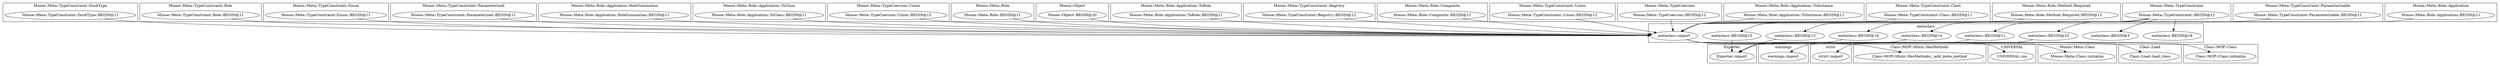 digraph {
graph [overlap=false]
subgraph cluster_Class_MOP_Mixin_HasMethods {
	label="Class::MOP::Mixin::HasMethods";
	"Class::MOP::Mixin::HasMethods::_add_meta_method";
}
subgraph cluster_Moose_Meta_TypeConstraint_DuckType {
	label="Moose::Meta::TypeConstraint::DuckType";
	"Moose::Meta::TypeConstraint::DuckType::BEGIN@11";
}
subgraph cluster_Moose_Meta_TypeConstraint_Role {
	label="Moose::Meta::TypeConstraint::Role";
	"Moose::Meta::TypeConstraint::Role::BEGIN@11";
}
subgraph cluster_Moose_Meta_TypeConstraint_Enum {
	label="Moose::Meta::TypeConstraint::Enum";
	"Moose::Meta::TypeConstraint::Enum::BEGIN@11";
}
subgraph cluster_Moose_Meta_TypeConstraint_Parameterized {
	label="Moose::Meta::TypeConstraint::Parameterized";
	"Moose::Meta::TypeConstraint::Parameterized::BEGIN@11";
}
subgraph cluster_Moose_Meta_Role_Application_RoleSummation {
	label="Moose::Meta::Role::Application::RoleSummation";
	"Moose::Meta::Role::Application::RoleSummation::BEGIN@11";
}
subgraph cluster_Moose_Meta_Role_Application_ToClass {
	label="Moose::Meta::Role::Application::ToClass";
	"Moose::Meta::Role::Application::ToClass::BEGIN@11";
}
subgraph cluster_metaclass {
	label="metaclass";
	"metaclass::BEGIN@14";
	"metaclass::BEGIN@18";
	"metaclass::BEGIN@3";
	"metaclass::BEGIN@15";
	"metaclass::BEGIN@13";
	"metaclass::BEGIN@11";
	"metaclass::BEGIN@10";
	"metaclass::import";
	"metaclass::BEGIN@16";
}
subgraph cluster_UNIVERSAL {
	label="UNIVERSAL";
	"UNIVERSAL::isa";
}
subgraph cluster_Moose_Meta_Class {
	label="Moose::Meta::Class";
	"Moose::Meta::Class::initialize";
}
subgraph cluster_Class_Load {
	label="Class::Load";
	"Class::Load::load_class";
}
subgraph cluster_Moose_Meta_TypeCoercion_Union {
	label="Moose::Meta::TypeCoercion::Union";
	"Moose::Meta::TypeCoercion::Union::BEGIN@12";
}
subgraph cluster_warnings {
	label="warnings";
	"warnings::import";
}
subgraph cluster_Moose_Meta_Role {
	label="Moose::Meta::Role";
	"Moose::Meta::Role::BEGIN@11";
}
subgraph cluster_Class_MOP_Class {
	label="Class::MOP::Class";
	"Class::MOP::Class::initialize";
}
subgraph cluster_Moose_Object {
	label="Moose::Object";
	"Moose::Object::BEGIN@20";
}
subgraph cluster_Moose_Meta_Role_Application_ToRole {
	label="Moose::Meta::Role::Application::ToRole";
	"Moose::Meta::Role::Application::ToRole::BEGIN@11";
}
subgraph cluster_Moose_Meta_TypeConstraint_Registry {
	label="Moose::Meta::TypeConstraint::Registry";
	"Moose::Meta::TypeConstraint::Registry::BEGIN@12";
}
subgraph cluster_Exporter {
	label="Exporter";
	"Exporter::import";
}
subgraph cluster_Moose_Meta_Role_Composite {
	label="Moose::Meta::Role::Composite";
	"Moose::Meta::Role::Composite::BEGIN@11";
}
subgraph cluster_Moose_Meta_TypeConstraint_Union {
	label="Moose::Meta::TypeConstraint::Union";
	"Moose::Meta::TypeConstraint::Union::BEGIN@12";
}
subgraph cluster_Moose_Meta_TypeCoercion {
	label="Moose::Meta::TypeCoercion";
	"Moose::Meta::TypeCoercion::BEGIN@12";
}
subgraph cluster_Moose_Meta_Role_Application_ToInstance {
	label="Moose::Meta::Role::Application::ToInstance";
	"Moose::Meta::Role::Application::ToInstance::BEGIN@11";
}
subgraph cluster_Moose_Meta_TypeConstraint_Class {
	label="Moose::Meta::TypeConstraint::Class";
	"Moose::Meta::TypeConstraint::Class::BEGIN@11";
}
subgraph cluster_Moose_Meta_Role_Method_Required {
	label="Moose::Meta::Role::Method::Required";
	"Moose::Meta::Role::Method::Required::BEGIN@12";
}
subgraph cluster_Moose_Meta_TypeConstraint {
	label="Moose::Meta::TypeConstraint";
	"Moose::Meta::TypeConstraint::BEGIN@12";
}
subgraph cluster_Moose_Meta_TypeConstraint_Parameterizable {
	label="Moose::Meta::TypeConstraint::Parameterizable";
	"Moose::Meta::TypeConstraint::Parameterizable::BEGIN@11";
}
subgraph cluster_strict {
	label="strict";
	"strict::import";
}
subgraph cluster_Moose_Meta_Role_Application {
	label="Moose::Meta::Role::Application";
	"Moose::Meta::Role::Application::BEGIN@11";
}
"Moose::Meta::TypeConstraint::BEGIN@12" -> "metaclass::BEGIN@15";
"Moose::Meta::TypeConstraint::BEGIN@12" -> "metaclass::BEGIN@10";
"metaclass::import" -> "Class::Load::load_class";
"Moose::Meta::Role::Application::RoleSummation::BEGIN@11" -> "metaclass::import";
"Moose::Meta::TypeCoercion::BEGIN@12" -> "metaclass::import";
"Moose::Meta::Role::Application::ToRole::BEGIN@11" -> "metaclass::import";
"Moose::Meta::TypeConstraint::Union::BEGIN@12" -> "metaclass::import";
"Moose::Meta::Role::BEGIN@11" -> "metaclass::import";
"Moose::Object::BEGIN@20" -> "metaclass::import";
"Moose::Meta::TypeConstraint::DuckType::BEGIN@11" -> "metaclass::import";
"Moose::Meta::Role::Application::BEGIN@11" -> "metaclass::import";
"Moose::Meta::TypeConstraint::Role::BEGIN@11" -> "metaclass::import";
"Moose::Meta::Role::Application::ToInstance::BEGIN@11" -> "metaclass::import";
"Moose::Meta::Role::Application::ToClass::BEGIN@11" -> "metaclass::import";
"Moose::Meta::TypeConstraint::BEGIN@12" -> "metaclass::import";
"Moose::Meta::Role::Method::Required::BEGIN@12" -> "metaclass::import";
"Moose::Meta::TypeConstraint::Registry::BEGIN@12" -> "metaclass::import";
"Moose::Meta::Role::Composite::BEGIN@11" -> "metaclass::import";
"Moose::Meta::TypeConstraint::Enum::BEGIN@11" -> "metaclass::import";
"Moose::Meta::TypeConstraint::Parameterizable::BEGIN@11" -> "metaclass::import";
"Moose::Meta::TypeCoercion::Union::BEGIN@12" -> "metaclass::import";
"Moose::Meta::TypeConstraint::Class::BEGIN@11" -> "metaclass::import";
"Moose::Meta::TypeConstraint::Parameterized::BEGIN@11" -> "metaclass::import";
"metaclass::BEGIN@10" -> "strict::import";
"Moose::Meta::TypeConstraint::BEGIN@12" -> "metaclass::BEGIN@14";
"metaclass::BEGIN@16" -> "Exporter::import";
"metaclass::BEGIN@15" -> "Exporter::import";
"metaclass::BEGIN@14" -> "Exporter::import";
"metaclass::BEGIN@13" -> "Exporter::import";
"Moose::Meta::TypeConstraint::BEGIN@12" -> "metaclass::BEGIN@16";
"metaclass::import" -> "Moose::Meta::Class::initialize";
"metaclass::BEGIN@11" -> "warnings::import";
"metaclass::import" -> "Class::MOP::Class::initialize";
"Moose::Meta::TypeConstraint::BEGIN@12" -> "metaclass::BEGIN@18";
"metaclass::import" -> "UNIVERSAL::isa";
"Moose::Meta::TypeConstraint::BEGIN@12" -> "metaclass::BEGIN@3";
"Moose::Meta::TypeConstraint::BEGIN@12" -> "metaclass::BEGIN@11";
"metaclass::import" -> "Class::MOP::Mixin::HasMethods::_add_meta_method";
"Moose::Meta::TypeConstraint::BEGIN@12" -> "metaclass::BEGIN@13";
}
